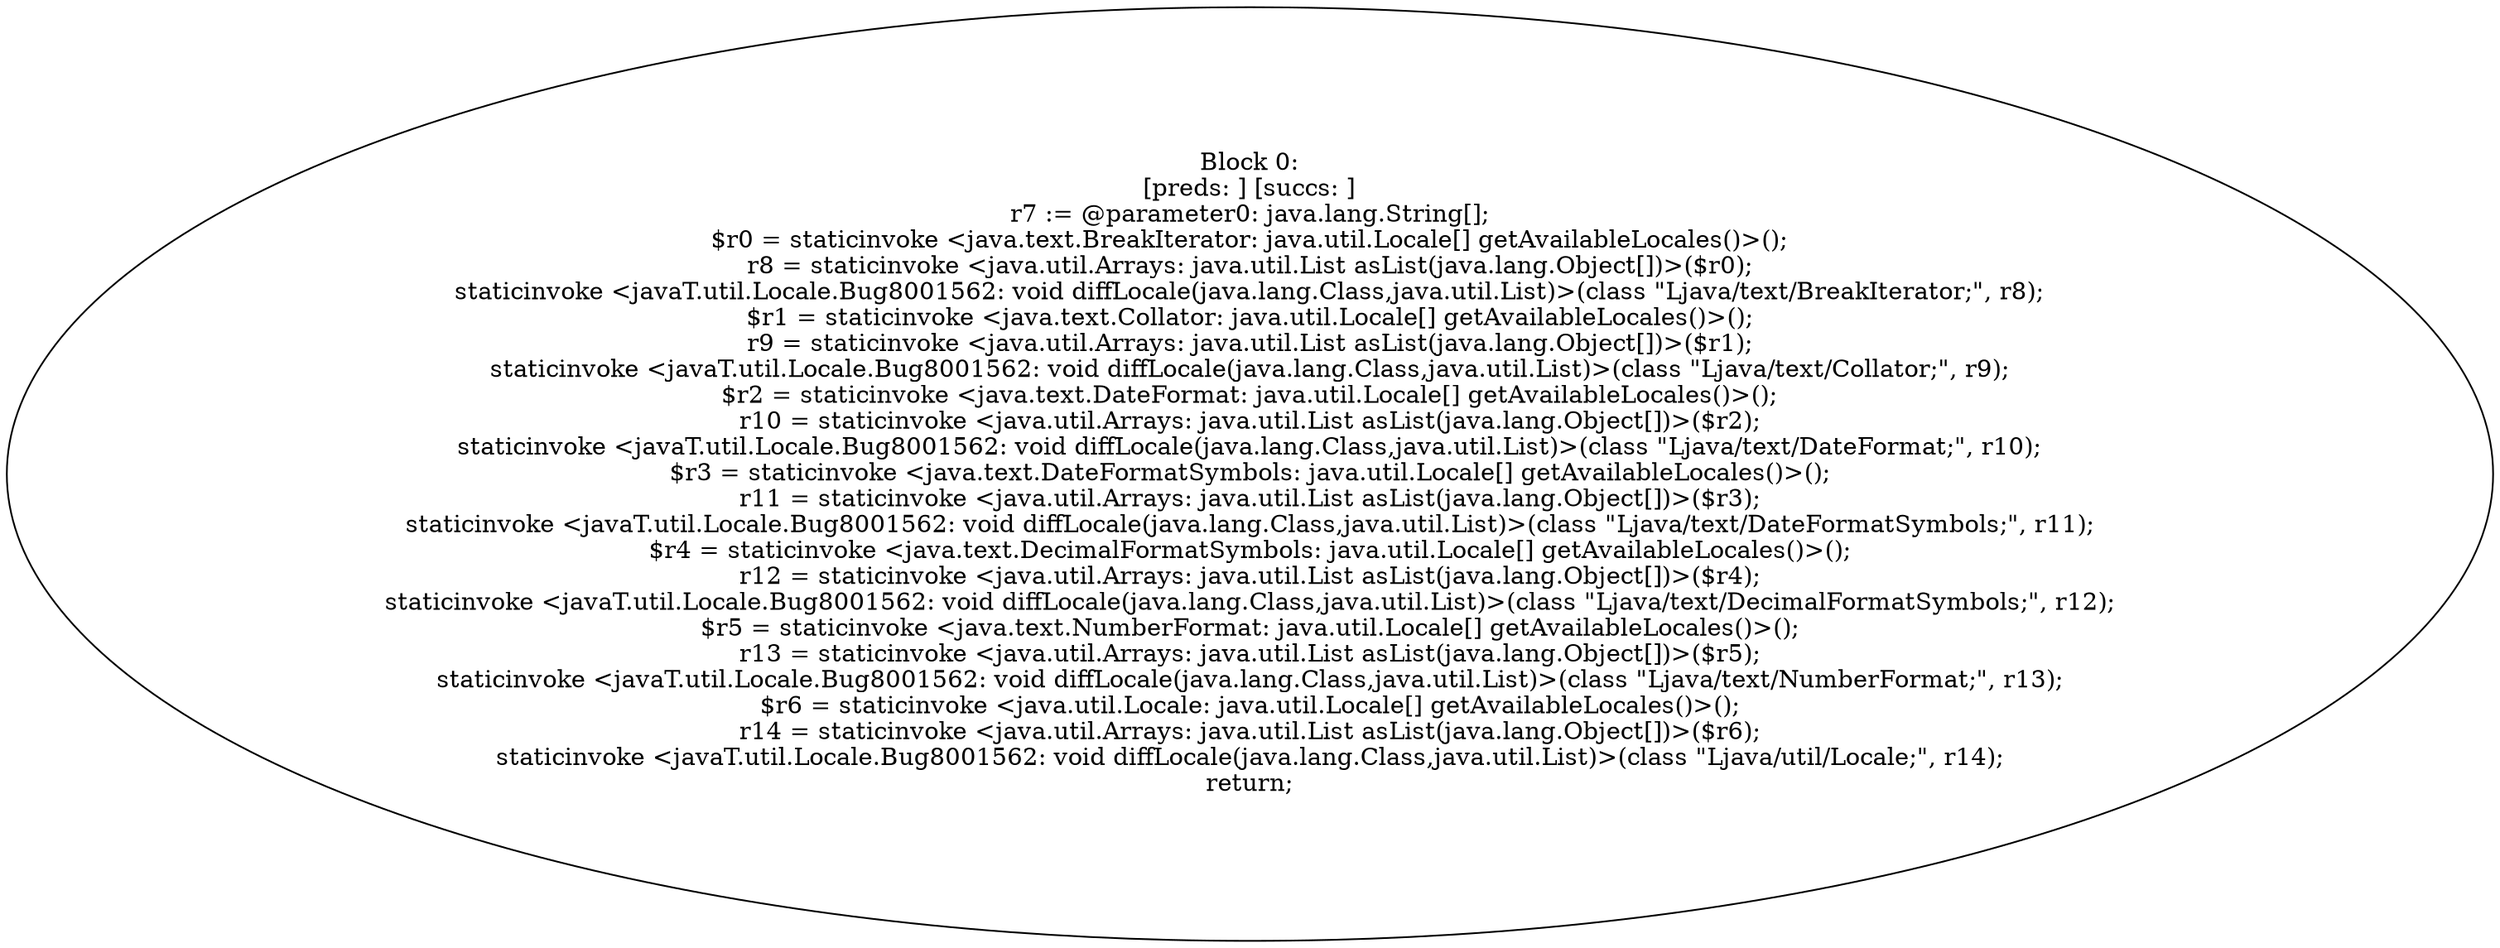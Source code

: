 digraph "unitGraph" {
    "Block 0:
[preds: ] [succs: ]
r7 := @parameter0: java.lang.String[];
$r0 = staticinvoke <java.text.BreakIterator: java.util.Locale[] getAvailableLocales()>();
r8 = staticinvoke <java.util.Arrays: java.util.List asList(java.lang.Object[])>($r0);
staticinvoke <javaT.util.Locale.Bug8001562: void diffLocale(java.lang.Class,java.util.List)>(class \"Ljava/text/BreakIterator;\", r8);
$r1 = staticinvoke <java.text.Collator: java.util.Locale[] getAvailableLocales()>();
r9 = staticinvoke <java.util.Arrays: java.util.List asList(java.lang.Object[])>($r1);
staticinvoke <javaT.util.Locale.Bug8001562: void diffLocale(java.lang.Class,java.util.List)>(class \"Ljava/text/Collator;\", r9);
$r2 = staticinvoke <java.text.DateFormat: java.util.Locale[] getAvailableLocales()>();
r10 = staticinvoke <java.util.Arrays: java.util.List asList(java.lang.Object[])>($r2);
staticinvoke <javaT.util.Locale.Bug8001562: void diffLocale(java.lang.Class,java.util.List)>(class \"Ljava/text/DateFormat;\", r10);
$r3 = staticinvoke <java.text.DateFormatSymbols: java.util.Locale[] getAvailableLocales()>();
r11 = staticinvoke <java.util.Arrays: java.util.List asList(java.lang.Object[])>($r3);
staticinvoke <javaT.util.Locale.Bug8001562: void diffLocale(java.lang.Class,java.util.List)>(class \"Ljava/text/DateFormatSymbols;\", r11);
$r4 = staticinvoke <java.text.DecimalFormatSymbols: java.util.Locale[] getAvailableLocales()>();
r12 = staticinvoke <java.util.Arrays: java.util.List asList(java.lang.Object[])>($r4);
staticinvoke <javaT.util.Locale.Bug8001562: void diffLocale(java.lang.Class,java.util.List)>(class \"Ljava/text/DecimalFormatSymbols;\", r12);
$r5 = staticinvoke <java.text.NumberFormat: java.util.Locale[] getAvailableLocales()>();
r13 = staticinvoke <java.util.Arrays: java.util.List asList(java.lang.Object[])>($r5);
staticinvoke <javaT.util.Locale.Bug8001562: void diffLocale(java.lang.Class,java.util.List)>(class \"Ljava/text/NumberFormat;\", r13);
$r6 = staticinvoke <java.util.Locale: java.util.Locale[] getAvailableLocales()>();
r14 = staticinvoke <java.util.Arrays: java.util.List asList(java.lang.Object[])>($r6);
staticinvoke <javaT.util.Locale.Bug8001562: void diffLocale(java.lang.Class,java.util.List)>(class \"Ljava/util/Locale;\", r14);
return;
"
}
